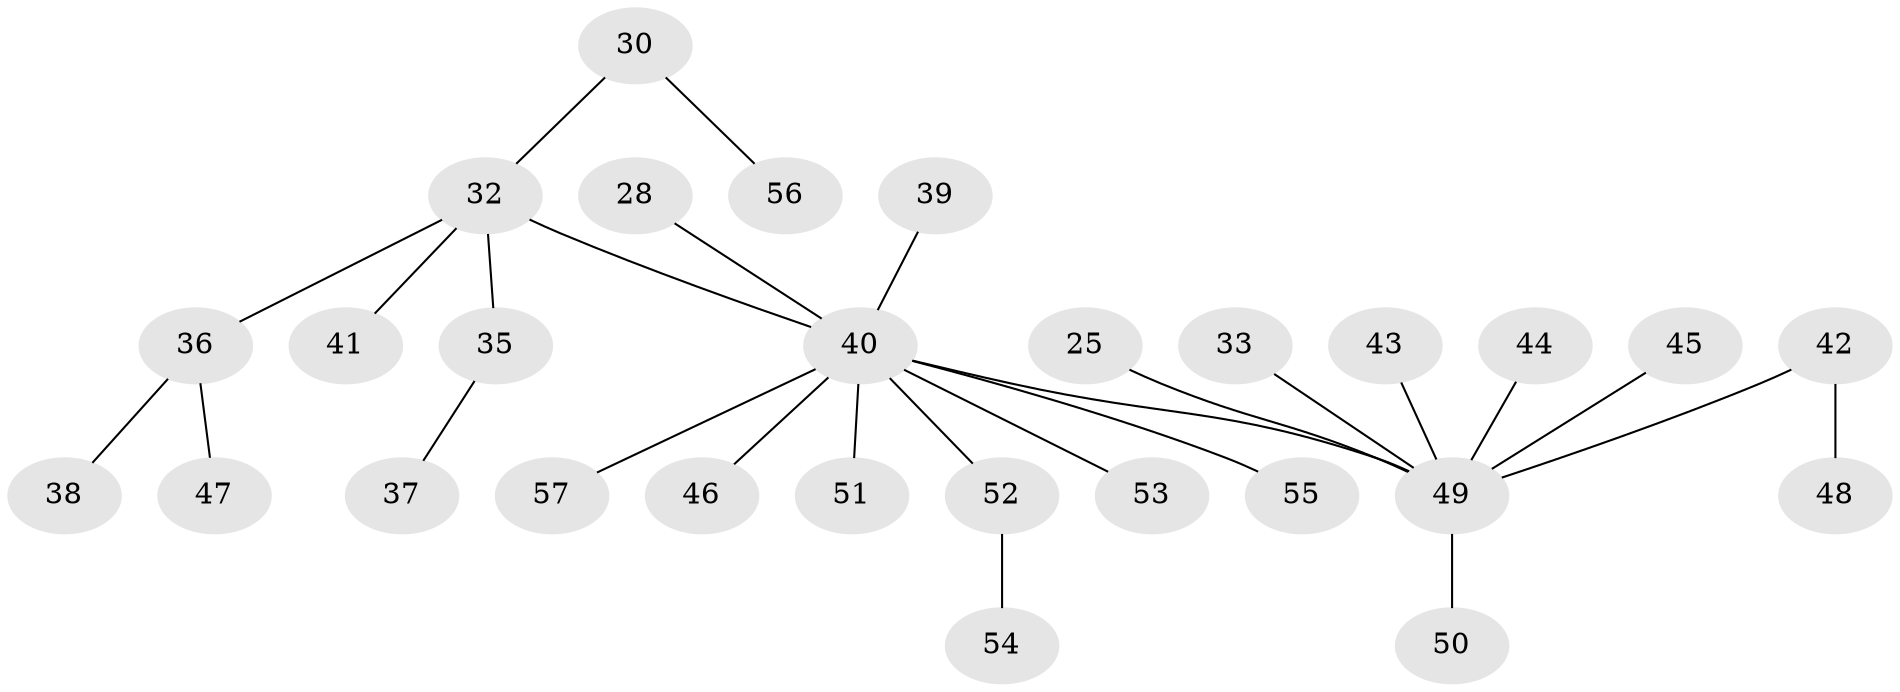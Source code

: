 // original degree distribution, {2: 0.2631578947368421, 5: 0.08771929824561403, 8: 0.017543859649122806, 1: 0.5263157894736842, 3: 0.08771929824561403, 4: 0.017543859649122806}
// Generated by graph-tools (version 1.1) at 2025/52/03/09/25 04:52:31]
// undirected, 28 vertices, 27 edges
graph export_dot {
graph [start="1"]
  node [color=gray90,style=filled];
  25;
  28;
  30;
  32 [super="+10+4+20+24"];
  33;
  35 [super="+34"];
  36 [super="+14"];
  37;
  38;
  39;
  40 [super="+13+12+9+26"];
  41;
  42;
  43;
  44;
  45;
  46;
  47;
  48;
  49 [super="+17+19+31+23"];
  50;
  51;
  52;
  53;
  54;
  55;
  56;
  57;
  25 -- 49;
  28 -- 40;
  30 -- 56;
  30 -- 32;
  32 -- 41;
  32 -- 36;
  32 -- 40;
  32 -- 35;
  33 -- 49;
  35 -- 37;
  36 -- 38;
  36 -- 47;
  39 -- 40;
  40 -- 46;
  40 -- 55;
  40 -- 51;
  40 -- 52;
  40 -- 53;
  40 -- 57;
  40 -- 49;
  42 -- 48;
  42 -- 49;
  43 -- 49;
  44 -- 49;
  45 -- 49;
  49 -- 50;
  52 -- 54;
}

